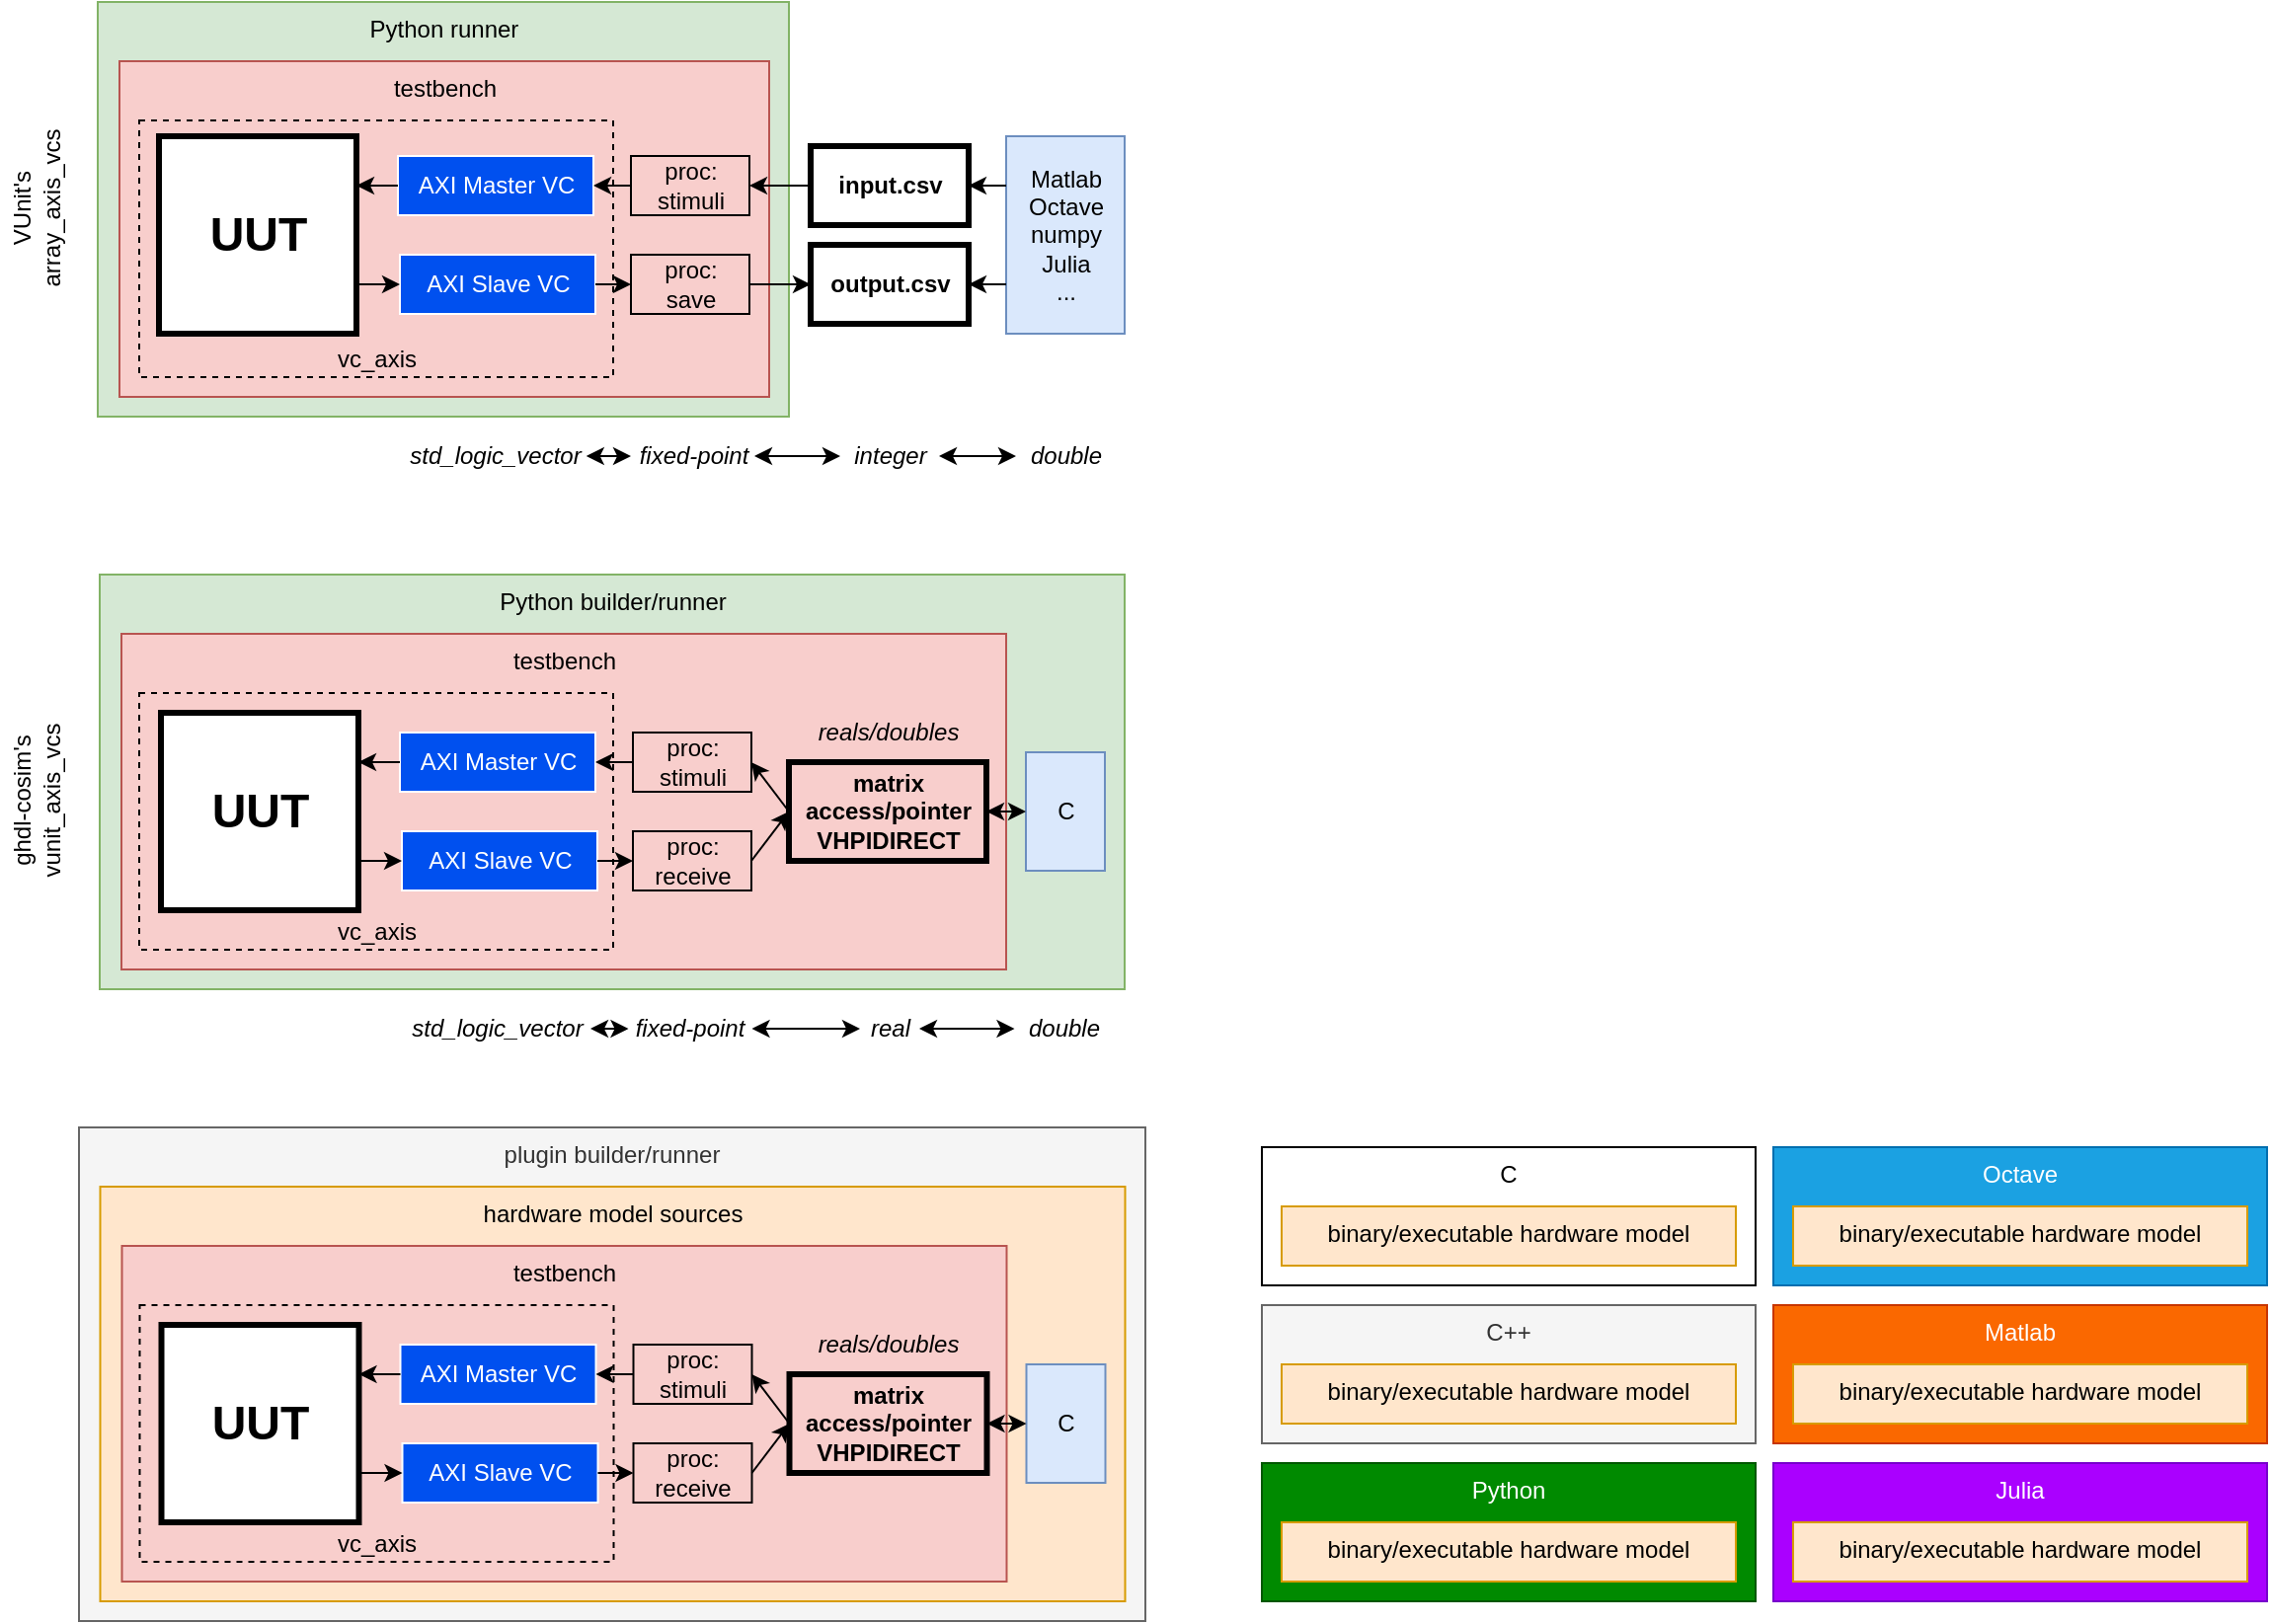 <mxfile version="13.5.7" type="device"><diagram id="C-xXtRXsVBNM-cboXoND" name="Page-1"><mxGraphModel dx="1086" dy="-794" grid="1" gridSize="10" guides="1" tooltips="1" connect="1" arrows="1" fold="1" page="0" pageScale="1" pageWidth="3300" pageHeight="4681" math="0" shadow="0"><root><mxCell id="0"/><mxCell id="1" parent="0"/><mxCell id="yqgDi8DNOp5Uy1jhIpdU-1" value="Julia" style="rounded=0;whiteSpace=wrap;html=1;verticalAlign=top;fillColor=#aa00ff;strokeColor=#7700CC;align=center;fontColor=#ffffff;" parent="1" vertex="1"><mxGeometry x="959" y="2660" width="250" height="70" as="geometry"/></mxCell><mxCell id="yqgDi8DNOp5Uy1jhIpdU-2" value="plugin builder/runner" style="rounded=0;whiteSpace=wrap;html=1;verticalAlign=top;fillColor=#f5f5f5;strokeColor=#666666;fontColor=#333333;" parent="1" vertex="1"><mxGeometry x="101" y="2490" width="540" height="250" as="geometry"/></mxCell><mxCell id="yqgDi8DNOp5Uy1jhIpdU-3" value="Python runner" style="rounded=0;whiteSpace=wrap;html=1;verticalAlign=top;fillColor=#d5e8d4;strokeColor=#82b366;" parent="1" vertex="1"><mxGeometry x="110.5" y="1920" width="350" height="210" as="geometry"/></mxCell><mxCell id="yqgDi8DNOp5Uy1jhIpdU-4" value="testbench" style="rounded=0;whiteSpace=wrap;html=1;verticalAlign=top;fillColor=#f8cecc;strokeColor=#b85450;" parent="1" vertex="1"><mxGeometry x="121.5" y="1950" width="329" height="170" as="geometry"/></mxCell><mxCell id="yqgDi8DNOp5Uy1jhIpdU-5" value="UUT" style="whiteSpace=wrap;html=1;aspect=fixed;fontStyle=1;fontSize=24;strokeWidth=3;" parent="1" vertex="1"><mxGeometry x="141.5" y="1988" width="100" height="100" as="geometry"/></mxCell><mxCell id="yqgDi8DNOp5Uy1jhIpdU-6" value="AXI Master VC" style="rounded=0;whiteSpace=wrap;html=1;strokeColor=#FFFFFF;fontColor=#FFFFFF;fillColor=#0050EF;" parent="1" vertex="1"><mxGeometry x="262.5" y="1998" width="99" height="30" as="geometry"/></mxCell><mxCell id="yqgDi8DNOp5Uy1jhIpdU-7" value="AXI Slave VC" style="rounded=0;whiteSpace=wrap;html=1;strokeColor=#FFFFFF;fontColor=#FFFFFF;fillColor=#0050EF;" parent="1" vertex="1"><mxGeometry x="263.5" y="2048" width="99" height="30" as="geometry"/></mxCell><mxCell id="yqgDi8DNOp5Uy1jhIpdU-8" value="" style="endArrow=classic;html=1;fontColor=#000000;entryX=0;entryY=0.5;entryDx=0;entryDy=0;strokeColor=#000000;exitX=1;exitY=0.75;exitDx=0;exitDy=0;" parent="1" source="yqgDi8DNOp5Uy1jhIpdU-5" target="yqgDi8DNOp5Uy1jhIpdU-7" edge="1"><mxGeometry width="50" height="50" relative="1" as="geometry"><mxPoint x="233.5" y="2108" as="sourcePoint"/><mxPoint x="243.5" y="2023" as="targetPoint"/></mxGeometry></mxCell><mxCell id="yqgDi8DNOp5Uy1jhIpdU-9" value="" style="endArrow=classic;html=1;fontColor=#000000;exitX=0;exitY=0.5;exitDx=0;exitDy=0;entryX=1;entryY=0.25;entryDx=0;entryDy=0;strokeColor=#000000;" parent="1" source="yqgDi8DNOp5Uy1jhIpdU-6" target="yqgDi8DNOp5Uy1jhIpdU-5" edge="1"><mxGeometry width="50" height="50" relative="1" as="geometry"><mxPoint x="264.5" y="2073" as="sourcePoint"/><mxPoint x="243.5" y="2073" as="targetPoint"/></mxGeometry></mxCell><mxCell id="yqgDi8DNOp5Uy1jhIpdU-10" value="input.csv" style="rounded=0;whiteSpace=wrap;html=1;strokeColor=#000000;fillColor=none;gradientColor=none;fontColor=#000000;strokeWidth=3;fontStyle=1" parent="1" vertex="1"><mxGeometry x="471.5" y="1993" width="80" height="40" as="geometry"/></mxCell><mxCell id="yqgDi8DNOp5Uy1jhIpdU-11" value="output.csv" style="rounded=0;whiteSpace=wrap;html=1;strokeColor=#000000;fillColor=none;gradientColor=none;fontColor=#000000;strokeWidth=3;fontStyle=1" parent="1" vertex="1"><mxGeometry x="471.5" y="2043" width="80" height="40" as="geometry"/></mxCell><mxCell id="yqgDi8DNOp5Uy1jhIpdU-12" value="" style="endArrow=classic;html=1;fontColor=#000000;exitX=0;exitY=0.5;exitDx=0;exitDy=0;entryX=1;entryY=0.5;entryDx=0;entryDy=0;strokeColor=#000000;" parent="1" source="yqgDi8DNOp5Uy1jhIpdU-17" target="yqgDi8DNOp5Uy1jhIpdU-6" edge="1"><mxGeometry width="50" height="50" relative="1" as="geometry"><mxPoint x="272.5" y="2023" as="sourcePoint"/><mxPoint x="251.5" y="2023" as="targetPoint"/></mxGeometry></mxCell><mxCell id="yqgDi8DNOp5Uy1jhIpdU-13" value="" style="endArrow=classic;html=1;fontColor=#000000;exitX=1;exitY=0.5;exitDx=0;exitDy=0;strokeColor=#000000;entryX=0;entryY=0.5;entryDx=0;entryDy=0;" parent="1" source="yqgDi8DNOp5Uy1jhIpdU-19" target="yqgDi8DNOp5Uy1jhIpdU-11" edge="1"><mxGeometry width="50" height="50" relative="1" as="geometry"><mxPoint x="421.5" y="2023" as="sourcePoint"/><mxPoint x="450.5" y="2108" as="targetPoint"/></mxGeometry></mxCell><mxCell id="yqgDi8DNOp5Uy1jhIpdU-14" value="Matlab&lt;br&gt;Octave&lt;br&gt;numpy&lt;br&gt;Julia&lt;br&gt;..." style="rounded=0;whiteSpace=wrap;html=1;verticalAlign=middle;fillColor=#dae8fc;strokeColor=#6c8ebf;" parent="1" vertex="1"><mxGeometry x="570.5" y="1988" width="60" height="100" as="geometry"/></mxCell><mxCell id="yqgDi8DNOp5Uy1jhIpdU-15" value="" style="endArrow=classic;html=1;fontColor=#000000;entryX=1;entryY=0.5;entryDx=0;entryDy=0;strokeColor=#000000;exitX=0;exitY=0.25;exitDx=0;exitDy=0;" parent="1" source="yqgDi8DNOp5Uy1jhIpdU-14" target="yqgDi8DNOp5Uy1jhIpdU-10" edge="1"><mxGeometry width="50" height="50" relative="1" as="geometry"><mxPoint x="562.5" y="1958" as="sourcePoint"/><mxPoint x="433.5" y="2023" as="targetPoint"/></mxGeometry></mxCell><mxCell id="yqgDi8DNOp5Uy1jhIpdU-16" value="" style="endArrow=classic;html=1;fontColor=#000000;entryX=1;entryY=0.5;entryDx=0;entryDy=0;strokeColor=#000000;exitX=0;exitY=0.75;exitDx=0;exitDy=0;" parent="1" source="yqgDi8DNOp5Uy1jhIpdU-14" target="yqgDi8DNOp5Uy1jhIpdU-11" edge="1"><mxGeometry width="50" height="50" relative="1" as="geometry"><mxPoint x="612.5" y="2028" as="sourcePoint"/><mxPoint x="592.5" y="2023" as="targetPoint"/></mxGeometry></mxCell><mxCell id="yqgDi8DNOp5Uy1jhIpdU-17" value="proc:&lt;br&gt;stimuli" style="rounded=0;whiteSpace=wrap;html=1;strokeColor=#000000;fontColor=#000000;fillColor=none;" parent="1" vertex="1"><mxGeometry x="380.5" y="1998" width="60" height="30" as="geometry"/></mxCell><mxCell id="yqgDi8DNOp5Uy1jhIpdU-18" value="" style="endArrow=classic;html=1;fontColor=#000000;exitX=0;exitY=0.5;exitDx=0;exitDy=0;entryX=1;entryY=0.5;entryDx=0;entryDy=0;strokeColor=#000000;" parent="1" source="yqgDi8DNOp5Uy1jhIpdU-10" target="yqgDi8DNOp5Uy1jhIpdU-17" edge="1"><mxGeometry width="50" height="50" relative="1" as="geometry"><mxPoint x="551.5" y="2013" as="sourcePoint"/><mxPoint x="361.5" y="2013" as="targetPoint"/></mxGeometry></mxCell><mxCell id="yqgDi8DNOp5Uy1jhIpdU-19" value="proc:&lt;br&gt;save" style="rounded=0;whiteSpace=wrap;html=1;strokeColor=#000000;fontColor=#000000;fillColor=none;" parent="1" vertex="1"><mxGeometry x="380.5" y="2048" width="60" height="30" as="geometry"/></mxCell><mxCell id="yqgDi8DNOp5Uy1jhIpdU-20" value="" style="endArrow=classic;html=1;fontColor=#000000;exitX=1;exitY=0.5;exitDx=0;exitDy=0;strokeColor=#000000;entryX=0;entryY=0.5;entryDx=0;entryDy=0;" parent="1" source="yqgDi8DNOp5Uy1jhIpdU-7" target="yqgDi8DNOp5Uy1jhIpdU-19" edge="1"><mxGeometry width="50" height="50" relative="1" as="geometry"><mxPoint x="362.5" y="2063" as="sourcePoint"/><mxPoint x="551.5" y="2063" as="targetPoint"/></mxGeometry></mxCell><mxCell id="yqgDi8DNOp5Uy1jhIpdU-21" value="Python builder/runner" style="rounded=0;whiteSpace=wrap;html=1;verticalAlign=top;fillColor=#d5e8d4;strokeColor=#82b366;" parent="1" vertex="1"><mxGeometry x="111.5" y="2210" width="519" height="210" as="geometry"/></mxCell><mxCell id="yqgDi8DNOp5Uy1jhIpdU-22" value="testbench" style="rounded=0;whiteSpace=wrap;html=1;verticalAlign=top;fillColor=#f8cecc;strokeColor=#b85450;" parent="1" vertex="1"><mxGeometry x="122.5" y="2240" width="448" height="170" as="geometry"/></mxCell><mxCell id="yqgDi8DNOp5Uy1jhIpdU-23" value="vc_axis" style="rounded=0;whiteSpace=wrap;html=1;verticalAlign=bottom;fillColor=none;strokeColor=#000000;fontColor=#000000;gradientColor=#ffffff;dashed=1;align=center;" parent="1" vertex="1"><mxGeometry x="131.5" y="2270" width="240" height="130" as="geometry"/></mxCell><mxCell id="yqgDi8DNOp5Uy1jhIpdU-24" value="UUT" style="whiteSpace=wrap;html=1;aspect=fixed;fontStyle=1;fontSize=24;strokeWidth=3;" parent="1" vertex="1"><mxGeometry x="142.5" y="2280" width="100" height="100" as="geometry"/></mxCell><mxCell id="yqgDi8DNOp5Uy1jhIpdU-25" value="AXI Master VC" style="rounded=0;whiteSpace=wrap;html=1;strokeColor=#FFFFFF;fontColor=#FFFFFF;fillColor=#0050EF;" parent="1" vertex="1"><mxGeometry x="263.5" y="2290" width="99" height="30" as="geometry"/></mxCell><mxCell id="yqgDi8DNOp5Uy1jhIpdU-26" value="AXI Slave VC" style="rounded=0;whiteSpace=wrap;html=1;strokeColor=#FFFFFF;fontColor=#FFFFFF;fillColor=#0050EF;" parent="1" vertex="1"><mxGeometry x="264.5" y="2340" width="99" height="30" as="geometry"/></mxCell><mxCell id="yqgDi8DNOp5Uy1jhIpdU-27" value="" style="endArrow=classic;html=1;fontColor=#000000;entryX=0;entryY=0.5;entryDx=0;entryDy=0;strokeColor=#000000;exitX=1;exitY=0.75;exitDx=0;exitDy=0;" parent="1" source="yqgDi8DNOp5Uy1jhIpdU-24" target="yqgDi8DNOp5Uy1jhIpdU-26" edge="1"><mxGeometry width="50" height="50" relative="1" as="geometry"><mxPoint x="234.5" y="2400" as="sourcePoint"/><mxPoint x="244.5" y="2315" as="targetPoint"/></mxGeometry></mxCell><mxCell id="yqgDi8DNOp5Uy1jhIpdU-28" value="" style="endArrow=classic;html=1;fontColor=#000000;exitX=0;exitY=0.5;exitDx=0;exitDy=0;entryX=1;entryY=0.25;entryDx=0;entryDy=0;strokeColor=#000000;" parent="1" source="yqgDi8DNOp5Uy1jhIpdU-25" target="yqgDi8DNOp5Uy1jhIpdU-24" edge="1"><mxGeometry width="50" height="50" relative="1" as="geometry"><mxPoint x="265.5" y="2365" as="sourcePoint"/><mxPoint x="244.5" y="2365" as="targetPoint"/></mxGeometry></mxCell><mxCell id="yqgDi8DNOp5Uy1jhIpdU-29" value="matrix&lt;br&gt;access/pointer&lt;br&gt;VHPIDIRECT" style="rounded=0;whiteSpace=wrap;html=1;strokeColor=#000000;fillColor=none;gradientColor=none;fontColor=#000000;strokeWidth=3;fontStyle=1" parent="1" vertex="1"><mxGeometry x="460.5" y="2305" width="100" height="50" as="geometry"/></mxCell><mxCell id="yqgDi8DNOp5Uy1jhIpdU-30" value="" style="endArrow=classic;html=1;fontColor=#000000;exitX=0;exitY=0.5;exitDx=0;exitDy=0;entryX=1;entryY=0.5;entryDx=0;entryDy=0;strokeColor=#000000;" parent="1" source="yqgDi8DNOp5Uy1jhIpdU-34" target="yqgDi8DNOp5Uy1jhIpdU-25" edge="1"><mxGeometry width="50" height="50" relative="1" as="geometry"><mxPoint x="273.5" y="2315" as="sourcePoint"/><mxPoint x="252.5" y="2315" as="targetPoint"/></mxGeometry></mxCell><mxCell id="yqgDi8DNOp5Uy1jhIpdU-31" value="" style="endArrow=classic;html=1;fontColor=#000000;exitX=1;exitY=0.5;exitDx=0;exitDy=0;strokeColor=#000000;entryX=0;entryY=0.5;entryDx=0;entryDy=0;" parent="1" source="yqgDi8DNOp5Uy1jhIpdU-36" target="yqgDi8DNOp5Uy1jhIpdU-29" edge="1"><mxGeometry width="50" height="50" relative="1" as="geometry"><mxPoint x="422.5" y="2315" as="sourcePoint"/><mxPoint x="451.5" y="2400" as="targetPoint"/></mxGeometry></mxCell><mxCell id="yqgDi8DNOp5Uy1jhIpdU-32" value="C" style="rounded=0;whiteSpace=wrap;html=1;verticalAlign=middle;fillColor=#dae8fc;strokeColor=#6c8ebf;" parent="1" vertex="1"><mxGeometry x="580.5" y="2300" width="40" height="60" as="geometry"/></mxCell><mxCell id="yqgDi8DNOp5Uy1jhIpdU-33" value="" style="endArrow=classic;html=1;fontColor=#000000;entryX=1;entryY=0.5;entryDx=0;entryDy=0;strokeColor=#000000;exitX=0;exitY=0.5;exitDx=0;exitDy=0;startArrow=classic;startFill=1;" parent="1" source="yqgDi8DNOp5Uy1jhIpdU-32" target="yqgDi8DNOp5Uy1jhIpdU-29" edge="1"><mxGeometry width="50" height="50" relative="1" as="geometry"><mxPoint x="563.5" y="2250" as="sourcePoint"/><mxPoint x="552.5" y="2305" as="targetPoint"/></mxGeometry></mxCell><mxCell id="yqgDi8DNOp5Uy1jhIpdU-34" value="proc: stimuli" style="rounded=0;whiteSpace=wrap;html=1;strokeColor=#000000;fontColor=#000000;fillColor=none;" parent="1" vertex="1"><mxGeometry x="381.5" y="2290" width="60" height="30" as="geometry"/></mxCell><mxCell id="yqgDi8DNOp5Uy1jhIpdU-35" value="" style="endArrow=classic;html=1;fontColor=#000000;exitX=0;exitY=0.5;exitDx=0;exitDy=0;entryX=1;entryY=0.5;entryDx=0;entryDy=0;strokeColor=#000000;" parent="1" source="yqgDi8DNOp5Uy1jhIpdU-29" target="yqgDi8DNOp5Uy1jhIpdU-34" edge="1"><mxGeometry width="50" height="50" relative="1" as="geometry"><mxPoint x="472.5" y="2305" as="sourcePoint"/><mxPoint x="362.5" y="2305" as="targetPoint"/></mxGeometry></mxCell><mxCell id="yqgDi8DNOp5Uy1jhIpdU-36" value="proc:&lt;br&gt;receive" style="rounded=0;whiteSpace=wrap;html=1;strokeColor=#000000;fontColor=#000000;fillColor=none;" parent="1" vertex="1"><mxGeometry x="381.5" y="2340" width="60" height="30" as="geometry"/></mxCell><mxCell id="yqgDi8DNOp5Uy1jhIpdU-37" value="" style="endArrow=classic;html=1;fontColor=#000000;exitX=1;exitY=0.5;exitDx=0;exitDy=0;strokeColor=#000000;entryX=0;entryY=0.5;entryDx=0;entryDy=0;" parent="1" source="yqgDi8DNOp5Uy1jhIpdU-26" target="yqgDi8DNOp5Uy1jhIpdU-36" edge="1"><mxGeometry width="50" height="50" relative="1" as="geometry"><mxPoint x="363.5" y="2355" as="sourcePoint"/><mxPoint x="552.5" y="2355" as="targetPoint"/></mxGeometry></mxCell><mxCell id="yqgDi8DNOp5Uy1jhIpdU-52" value="&lt;i&gt;integer&lt;/i&gt;" style="text;html=1;strokeColor=none;fillColor=none;align=center;verticalAlign=middle;whiteSpace=wrap;rounded=0;fontColor=#000000;" parent="1" vertex="1"><mxGeometry x="486.5" y="2140" width="50" height="20" as="geometry"/></mxCell><mxCell id="yqgDi8DNOp5Uy1jhIpdU-53" value="&lt;i&gt;reals/doubles&lt;/i&gt;" style="text;html=1;strokeColor=none;fillColor=none;align=center;verticalAlign=middle;whiteSpace=wrap;rounded=0;fontColor=#000000;" parent="1" vertex="1"><mxGeometry x="490.5" y="2280" width="40" height="20" as="geometry"/></mxCell><mxCell id="yqgDi8DNOp5Uy1jhIpdU-54" value="&lt;i&gt;double&lt;/i&gt;" style="text;html=1;strokeColor=none;fillColor=none;align=center;verticalAlign=middle;whiteSpace=wrap;rounded=0;fontColor=#000000;" parent="1" vertex="1"><mxGeometry x="575.5" y="2140" width="50" height="20" as="geometry"/></mxCell><mxCell id="yqgDi8DNOp5Uy1jhIpdU-55" value="&lt;i&gt;std_logic_vector&lt;/i&gt;" style="text;html=1;strokeColor=none;fillColor=none;align=center;verticalAlign=middle;whiteSpace=wrap;rounded=0;fontColor=#000000;" parent="1" vertex="1"><mxGeometry x="266.13" y="2140" width="91.75" height="20" as="geometry"/></mxCell><mxCell id="yqgDi8DNOp5Uy1jhIpdU-56" value="&lt;i&gt;fixed-point&lt;/i&gt;" style="text;html=1;strokeColor=none;fillColor=none;align=center;verticalAlign=middle;whiteSpace=wrap;rounded=0;fontColor=#000000;" parent="1" vertex="1"><mxGeometry x="380.5" y="2140" width="62.5" height="20" as="geometry"/></mxCell><mxCell id="yqgDi8DNOp5Uy1jhIpdU-57" value="" style="endArrow=classic;startArrow=classic;html=1;entryX=0;entryY=0.5;entryDx=0;entryDy=0;exitX=1;exitY=0.5;exitDx=0;exitDy=0;" parent="1" source="yqgDi8DNOp5Uy1jhIpdU-52" target="yqgDi8DNOp5Uy1jhIpdU-54" edge="1"><mxGeometry width="50" height="50" relative="1" as="geometry"><mxPoint x="718.75" y="2360" as="sourcePoint"/><mxPoint x="148.75" y="2830" as="targetPoint"/></mxGeometry></mxCell><mxCell id="yqgDi8DNOp5Uy1jhIpdU-58" value="" style="endArrow=classic;startArrow=classic;html=1;exitX=1;exitY=0.5;exitDx=0;exitDy=0;entryX=0;entryY=0.5;entryDx=0;entryDy=0;" parent="1" source="yqgDi8DNOp5Uy1jhIpdU-56" target="yqgDi8DNOp5Uy1jhIpdU-52" edge="1"><mxGeometry width="50" height="50" relative="1" as="geometry"><mxPoint x="538.75" y="2160" as="sourcePoint"/><mxPoint x="478.75" y="2120" as="targetPoint"/></mxGeometry></mxCell><mxCell id="yqgDi8DNOp5Uy1jhIpdU-59" value="" style="endArrow=classic;startArrow=classic;html=1;exitX=0;exitY=0.5;exitDx=0;exitDy=0;entryX=1;entryY=0.5;entryDx=0;entryDy=0;" parent="1" source="yqgDi8DNOp5Uy1jhIpdU-56" target="yqgDi8DNOp5Uy1jhIpdU-55" edge="1"><mxGeometry width="50" height="50" relative="1" as="geometry"><mxPoint x="461.25" y="2160" as="sourcePoint"/><mxPoint x="498.75" y="2160" as="targetPoint"/></mxGeometry></mxCell><mxCell id="yqgDi8DNOp5Uy1jhIpdU-60" value="&lt;i&gt;real&lt;/i&gt;" style="text;html=1;strokeColor=none;fillColor=none;align=center;verticalAlign=middle;whiteSpace=wrap;rounded=0;fontColor=#000000;" parent="1" vertex="1"><mxGeometry x="496.5" y="2430" width="30" height="20" as="geometry"/></mxCell><mxCell id="yqgDi8DNOp5Uy1jhIpdU-61" value="&lt;i&gt;double&lt;/i&gt;" style="text;html=1;strokeColor=none;fillColor=none;align=center;verticalAlign=middle;whiteSpace=wrap;rounded=0;fontColor=#000000;" parent="1" vertex="1"><mxGeometry x="574.75" y="2430" width="50" height="20" as="geometry"/></mxCell><mxCell id="yqgDi8DNOp5Uy1jhIpdU-62" value="&lt;i&gt;std_logic_vector&lt;/i&gt;" style="text;html=1;strokeColor=none;fillColor=none;align=center;verticalAlign=middle;whiteSpace=wrap;rounded=0;fontColor=#000000;" parent="1" vertex="1"><mxGeometry x="264.5" y="2430" width="95.5" height="20" as="geometry"/></mxCell><mxCell id="yqgDi8DNOp5Uy1jhIpdU-63" value="&lt;i&gt;fixed-point&lt;/i&gt;" style="text;html=1;strokeColor=none;fillColor=none;align=center;verticalAlign=middle;whiteSpace=wrap;rounded=0;fontColor=#000000;" parent="1" vertex="1"><mxGeometry x="379.25" y="2430" width="62.5" height="20" as="geometry"/></mxCell><mxCell id="yqgDi8DNOp5Uy1jhIpdU-64" value="" style="endArrow=classic;startArrow=classic;html=1;entryX=0;entryY=0.5;entryDx=0;entryDy=0;exitX=1;exitY=0.5;exitDx=0;exitDy=0;" parent="1" source="yqgDi8DNOp5Uy1jhIpdU-60" target="yqgDi8DNOp5Uy1jhIpdU-61" edge="1"><mxGeometry width="50" height="50" relative="1" as="geometry"><mxPoint x="719.75" y="2650" as="sourcePoint"/><mxPoint x="149.75" y="3120" as="targetPoint"/></mxGeometry></mxCell><mxCell id="yqgDi8DNOp5Uy1jhIpdU-65" value="" style="endArrow=classic;startArrow=classic;html=1;exitX=1;exitY=0.5;exitDx=0;exitDy=0;entryX=0;entryY=0.5;entryDx=0;entryDy=0;" parent="1" source="yqgDi8DNOp5Uy1jhIpdU-63" target="yqgDi8DNOp5Uy1jhIpdU-60" edge="1"><mxGeometry width="50" height="50" relative="1" as="geometry"><mxPoint x="539.75" y="2450" as="sourcePoint"/><mxPoint x="479.75" y="2410" as="targetPoint"/></mxGeometry></mxCell><mxCell id="yqgDi8DNOp5Uy1jhIpdU-66" value="" style="endArrow=classic;startArrow=classic;html=1;exitX=0;exitY=0.5;exitDx=0;exitDy=0;entryX=1;entryY=0.5;entryDx=0;entryDy=0;" parent="1" source="yqgDi8DNOp5Uy1jhIpdU-63" target="yqgDi8DNOp5Uy1jhIpdU-62" edge="1"><mxGeometry width="50" height="50" relative="1" as="geometry"><mxPoint x="462.25" y="2450" as="sourcePoint"/><mxPoint x="499.75" y="2450" as="targetPoint"/></mxGeometry></mxCell><mxCell id="yqgDi8DNOp5Uy1jhIpdU-67" value="ghdl-cosim's&lt;br&gt;vunit_axis_vcs" style="text;html=1;strokeColor=none;fillColor=none;align=center;verticalAlign=middle;whiteSpace=wrap;rounded=0;fontColor=#000000;rotation=-90;" parent="1" vertex="1"><mxGeometry x="31.5" y="2307.5" width="95.5" height="35" as="geometry"/></mxCell><mxCell id="yqgDi8DNOp5Uy1jhIpdU-68" value="VUnit's&lt;br&gt;array_axis_vcs" style="text;html=1;strokeColor=none;fillColor=none;align=center;verticalAlign=middle;whiteSpace=wrap;rounded=0;fontColor=#000000;rotation=-90;" parent="1" vertex="1"><mxGeometry x="31.5" y="2007.75" width="95.5" height="34.5" as="geometry"/></mxCell><mxCell id="yqgDi8DNOp5Uy1jhIpdU-72" value="hardware model sources" style="rounded=0;whiteSpace=wrap;html=1;verticalAlign=top;fillColor=#ffe6cc;strokeColor=#d79b00;" parent="1" vertex="1"><mxGeometry x="111.75" y="2520" width="519" height="210" as="geometry"/></mxCell><mxCell id="yqgDi8DNOp5Uy1jhIpdU-73" value="testbench" style="rounded=0;whiteSpace=wrap;html=1;verticalAlign=top;fillColor=#f8cecc;strokeColor=#b85450;" parent="1" vertex="1"><mxGeometry x="122.75" y="2550" width="448" height="170" as="geometry"/></mxCell><mxCell id="yqgDi8DNOp5Uy1jhIpdU-74" value="vc_axis" style="rounded=0;whiteSpace=wrap;html=1;verticalAlign=bottom;fillColor=none;strokeColor=#000000;fontColor=#000000;gradientColor=#ffffff;dashed=1;align=center;" parent="1" vertex="1"><mxGeometry x="131.75" y="2580" width="240" height="130" as="geometry"/></mxCell><mxCell id="yqgDi8DNOp5Uy1jhIpdU-75" value="UUT" style="whiteSpace=wrap;html=1;aspect=fixed;fontStyle=1;fontSize=24;strokeWidth=3;" parent="1" vertex="1"><mxGeometry x="142.75" y="2590" width="100" height="100" as="geometry"/></mxCell><mxCell id="yqgDi8DNOp5Uy1jhIpdU-76" value="AXI Master VC" style="rounded=0;whiteSpace=wrap;html=1;strokeColor=#FFFFFF;fontColor=#FFFFFF;fillColor=#0050EF;" parent="1" vertex="1"><mxGeometry x="263.75" y="2600" width="99" height="30" as="geometry"/></mxCell><mxCell id="yqgDi8DNOp5Uy1jhIpdU-77" value="AXI Slave VC" style="rounded=0;whiteSpace=wrap;html=1;strokeColor=#FFFFFF;fontColor=#FFFFFF;fillColor=#0050EF;" parent="1" vertex="1"><mxGeometry x="264.75" y="2650" width="99" height="30" as="geometry"/></mxCell><mxCell id="yqgDi8DNOp5Uy1jhIpdU-78" value="" style="endArrow=classic;html=1;fontColor=#000000;entryX=0;entryY=0.5;entryDx=0;entryDy=0;strokeColor=#000000;exitX=1;exitY=0.75;exitDx=0;exitDy=0;" parent="1" source="yqgDi8DNOp5Uy1jhIpdU-75" target="yqgDi8DNOp5Uy1jhIpdU-77" edge="1"><mxGeometry width="50" height="50" relative="1" as="geometry"><mxPoint x="234.75" y="2710" as="sourcePoint"/><mxPoint x="244.75" y="2625" as="targetPoint"/></mxGeometry></mxCell><mxCell id="yqgDi8DNOp5Uy1jhIpdU-79" value="" style="endArrow=classic;html=1;fontColor=#000000;exitX=0;exitY=0.5;exitDx=0;exitDy=0;entryX=1;entryY=0.25;entryDx=0;entryDy=0;strokeColor=#000000;" parent="1" source="yqgDi8DNOp5Uy1jhIpdU-76" target="yqgDi8DNOp5Uy1jhIpdU-75" edge="1"><mxGeometry width="50" height="50" relative="1" as="geometry"><mxPoint x="265.75" y="2675" as="sourcePoint"/><mxPoint x="244.75" y="2675" as="targetPoint"/></mxGeometry></mxCell><mxCell id="yqgDi8DNOp5Uy1jhIpdU-80" value="matrix&lt;br&gt;access/pointer&lt;br&gt;VHPIDIRECT" style="rounded=0;whiteSpace=wrap;html=1;strokeColor=#000000;fillColor=none;gradientColor=none;fontColor=#000000;strokeWidth=3;fontStyle=1" parent="1" vertex="1"><mxGeometry x="460.75" y="2615" width="100" height="50" as="geometry"/></mxCell><mxCell id="yqgDi8DNOp5Uy1jhIpdU-81" value="" style="endArrow=classic;html=1;fontColor=#000000;exitX=0;exitY=0.5;exitDx=0;exitDy=0;entryX=1;entryY=0.5;entryDx=0;entryDy=0;strokeColor=#000000;" parent="1" source="yqgDi8DNOp5Uy1jhIpdU-85" target="yqgDi8DNOp5Uy1jhIpdU-76" edge="1"><mxGeometry width="50" height="50" relative="1" as="geometry"><mxPoint x="273.75" y="2625" as="sourcePoint"/><mxPoint x="252.75" y="2625" as="targetPoint"/></mxGeometry></mxCell><mxCell id="yqgDi8DNOp5Uy1jhIpdU-82" value="" style="endArrow=classic;html=1;fontColor=#000000;exitX=1;exitY=0.5;exitDx=0;exitDy=0;strokeColor=#000000;entryX=0;entryY=0.5;entryDx=0;entryDy=0;" parent="1" source="yqgDi8DNOp5Uy1jhIpdU-87" target="yqgDi8DNOp5Uy1jhIpdU-80" edge="1"><mxGeometry width="50" height="50" relative="1" as="geometry"><mxPoint x="422.75" y="2625" as="sourcePoint"/><mxPoint x="451.75" y="2710" as="targetPoint"/></mxGeometry></mxCell><mxCell id="yqgDi8DNOp5Uy1jhIpdU-83" value="C" style="rounded=0;whiteSpace=wrap;html=1;verticalAlign=middle;fillColor=#dae8fc;strokeColor=#6c8ebf;" parent="1" vertex="1"><mxGeometry x="580.75" y="2610" width="40" height="60" as="geometry"/></mxCell><mxCell id="yqgDi8DNOp5Uy1jhIpdU-84" value="" style="endArrow=classic;html=1;fontColor=#000000;entryX=1;entryY=0.5;entryDx=0;entryDy=0;strokeColor=#000000;exitX=0;exitY=0.5;exitDx=0;exitDy=0;startArrow=classic;startFill=1;" parent="1" source="yqgDi8DNOp5Uy1jhIpdU-83" target="yqgDi8DNOp5Uy1jhIpdU-80" edge="1"><mxGeometry width="50" height="50" relative="1" as="geometry"><mxPoint x="563.75" y="2560" as="sourcePoint"/><mxPoint x="552.75" y="2615" as="targetPoint"/></mxGeometry></mxCell><mxCell id="yqgDi8DNOp5Uy1jhIpdU-85" value="proc: stimuli" style="rounded=0;whiteSpace=wrap;html=1;strokeColor=#000000;fontColor=#000000;fillColor=none;" parent="1" vertex="1"><mxGeometry x="381.75" y="2600" width="60" height="30" as="geometry"/></mxCell><mxCell id="yqgDi8DNOp5Uy1jhIpdU-86" value="" style="endArrow=classic;html=1;fontColor=#000000;exitX=0;exitY=0.5;exitDx=0;exitDy=0;entryX=1;entryY=0.5;entryDx=0;entryDy=0;strokeColor=#000000;" parent="1" source="yqgDi8DNOp5Uy1jhIpdU-80" target="yqgDi8DNOp5Uy1jhIpdU-85" edge="1"><mxGeometry width="50" height="50" relative="1" as="geometry"><mxPoint x="472.75" y="2615" as="sourcePoint"/><mxPoint x="362.75" y="2615" as="targetPoint"/></mxGeometry></mxCell><mxCell id="yqgDi8DNOp5Uy1jhIpdU-87" value="proc:&lt;br&gt;receive" style="rounded=0;whiteSpace=wrap;html=1;strokeColor=#000000;fontColor=#000000;fillColor=none;" parent="1" vertex="1"><mxGeometry x="381.75" y="2650" width="60" height="30" as="geometry"/></mxCell><mxCell id="yqgDi8DNOp5Uy1jhIpdU-88" value="" style="endArrow=classic;html=1;fontColor=#000000;exitX=1;exitY=0.5;exitDx=0;exitDy=0;strokeColor=#000000;entryX=0;entryY=0.5;entryDx=0;entryDy=0;" parent="1" source="yqgDi8DNOp5Uy1jhIpdU-77" target="yqgDi8DNOp5Uy1jhIpdU-87" edge="1"><mxGeometry width="50" height="50" relative="1" as="geometry"><mxPoint x="363.75" y="2665" as="sourcePoint"/><mxPoint x="552.75" y="2665" as="targetPoint"/></mxGeometry></mxCell><mxCell id="yqgDi8DNOp5Uy1jhIpdU-89" value="&lt;i&gt;reals/doubles&lt;/i&gt;" style="text;html=1;strokeColor=none;fillColor=none;align=center;verticalAlign=middle;whiteSpace=wrap;rounded=0;fontColor=#000000;" parent="1" vertex="1"><mxGeometry x="490.75" y="2590" width="40" height="20" as="geometry"/></mxCell><mxCell id="9hgEljkrax6zMMspwdzW-1" value="binary/executable hardware model" style="rounded=0;whiteSpace=wrap;html=1;verticalAlign=top;fillColor=#ffe6cc;strokeColor=#d79b00;" parent="1" vertex="1"><mxGeometry x="969" y="2690" width="230" height="30" as="geometry"/></mxCell><mxCell id="9hgEljkrax6zMMspwdzW-3" value="Octave" style="rounded=0;whiteSpace=wrap;html=1;verticalAlign=top;fillColor=#1ba1e2;strokeColor=#006EAF;align=center;fontColor=#ffffff;" parent="1" vertex="1"><mxGeometry x="959" y="2500" width="250" height="70" as="geometry"/></mxCell><mxCell id="9hgEljkrax6zMMspwdzW-4" value="binary/executable hardware model" style="rounded=0;whiteSpace=wrap;html=1;verticalAlign=top;fillColor=#ffe6cc;strokeColor=#d79b00;" parent="1" vertex="1"><mxGeometry x="969" y="2530" width="230" height="30" as="geometry"/></mxCell><mxCell id="9hgEljkrax6zMMspwdzW-5" value="Python" style="rounded=0;whiteSpace=wrap;html=1;verticalAlign=top;fillColor=#008a00;strokeColor=#005700;align=center;fontColor=#ffffff;" parent="1" vertex="1"><mxGeometry x="700" y="2660" width="250" height="70" as="geometry"/></mxCell><mxCell id="9hgEljkrax6zMMspwdzW-6" value="binary/executable hardware model" style="rounded=0;whiteSpace=wrap;html=1;verticalAlign=top;fillColor=#ffe6cc;strokeColor=#d79b00;" parent="1" vertex="1"><mxGeometry x="710" y="2690" width="230" height="30" as="geometry"/></mxCell><mxCell id="9hgEljkrax6zMMspwdzW-7" value="Matlab" style="rounded=0;whiteSpace=wrap;html=1;verticalAlign=top;fillColor=#fa6800;strokeColor=#C73500;align=center;fontColor=#ffffff;" parent="1" vertex="1"><mxGeometry x="959" y="2580" width="250" height="70" as="geometry"/></mxCell><mxCell id="9hgEljkrax6zMMspwdzW-8" value="binary/executable hardware model" style="rounded=0;whiteSpace=wrap;html=1;verticalAlign=top;fillColor=#ffe6cc;strokeColor=#d79b00;" parent="1" vertex="1"><mxGeometry x="969" y="2610" width="230" height="30" as="geometry"/></mxCell><mxCell id="9hgEljkrax6zMMspwdzW-9" value="C" style="rounded=0;whiteSpace=wrap;html=1;verticalAlign=top;align=center;" parent="1" vertex="1"><mxGeometry x="700" y="2500" width="250" height="70" as="geometry"/></mxCell><mxCell id="9hgEljkrax6zMMspwdzW-10" value="binary/executable hardware model" style="rounded=0;whiteSpace=wrap;html=1;verticalAlign=top;fillColor=#ffe6cc;strokeColor=#d79b00;" parent="1" vertex="1"><mxGeometry x="710" y="2530" width="230" height="30" as="geometry"/></mxCell><mxCell id="9hgEljkrax6zMMspwdzW-11" value="C++" style="rounded=0;whiteSpace=wrap;html=1;verticalAlign=top;fillColor=#f5f5f5;strokeColor=#666666;align=center;fontColor=#333333;" parent="1" vertex="1"><mxGeometry x="700" y="2580" width="250" height="70" as="geometry"/></mxCell><mxCell id="9hgEljkrax6zMMspwdzW-12" value="binary/executable hardware model" style="rounded=0;whiteSpace=wrap;html=1;verticalAlign=top;fillColor=#ffe6cc;strokeColor=#d79b00;" parent="1" vertex="1"><mxGeometry x="710" y="2610" width="230" height="30" as="geometry"/></mxCell><mxCell id="AM5MJH4piBoshDLaQ0hv-1" value="vc_axis" style="rounded=0;whiteSpace=wrap;html=1;verticalAlign=bottom;fillColor=none;strokeColor=#000000;fontColor=#000000;gradientColor=#ffffff;dashed=1;align=center;" vertex="1" parent="1"><mxGeometry x="131.5" y="1980" width="240" height="130" as="geometry"/></mxCell></root></mxGraphModel></diagram></mxfile>